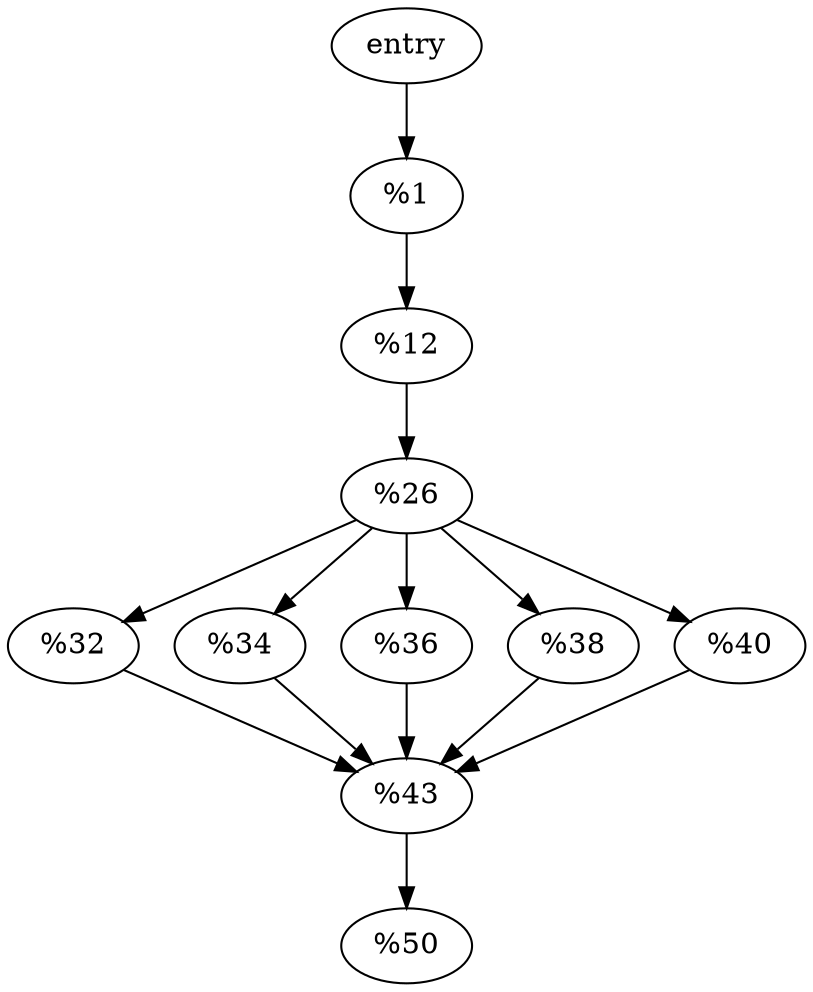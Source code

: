 digraph CFG {
    rankdir=TB;

    // Define Nodes
    entry [label="entry"];
    block1 [label="%1"];
    block12 [label="%12"];
    block26 [label="%26"];
    block32 [label="%32"];
    block34 [label="%34"];
    block36 [label="%36"];
    block38 [label="%38"];
    block40 [label="%40"];
    block43 [label="%43"];
    block50 [label="%50"];

    // Define Edges
    entry -> block1;
    block1 -> block12;
    block12 -> block26;
    block26 -> block32;
    block26 -> block34;
    block26 -> block36;
    block26 -> block38;
    block26 -> block40;
    block32 -> block43;
    block34 -> block43;
    block36 -> block43;
    block38 -> block43;
    block40 -> block43;
    block43 -> block50;
}